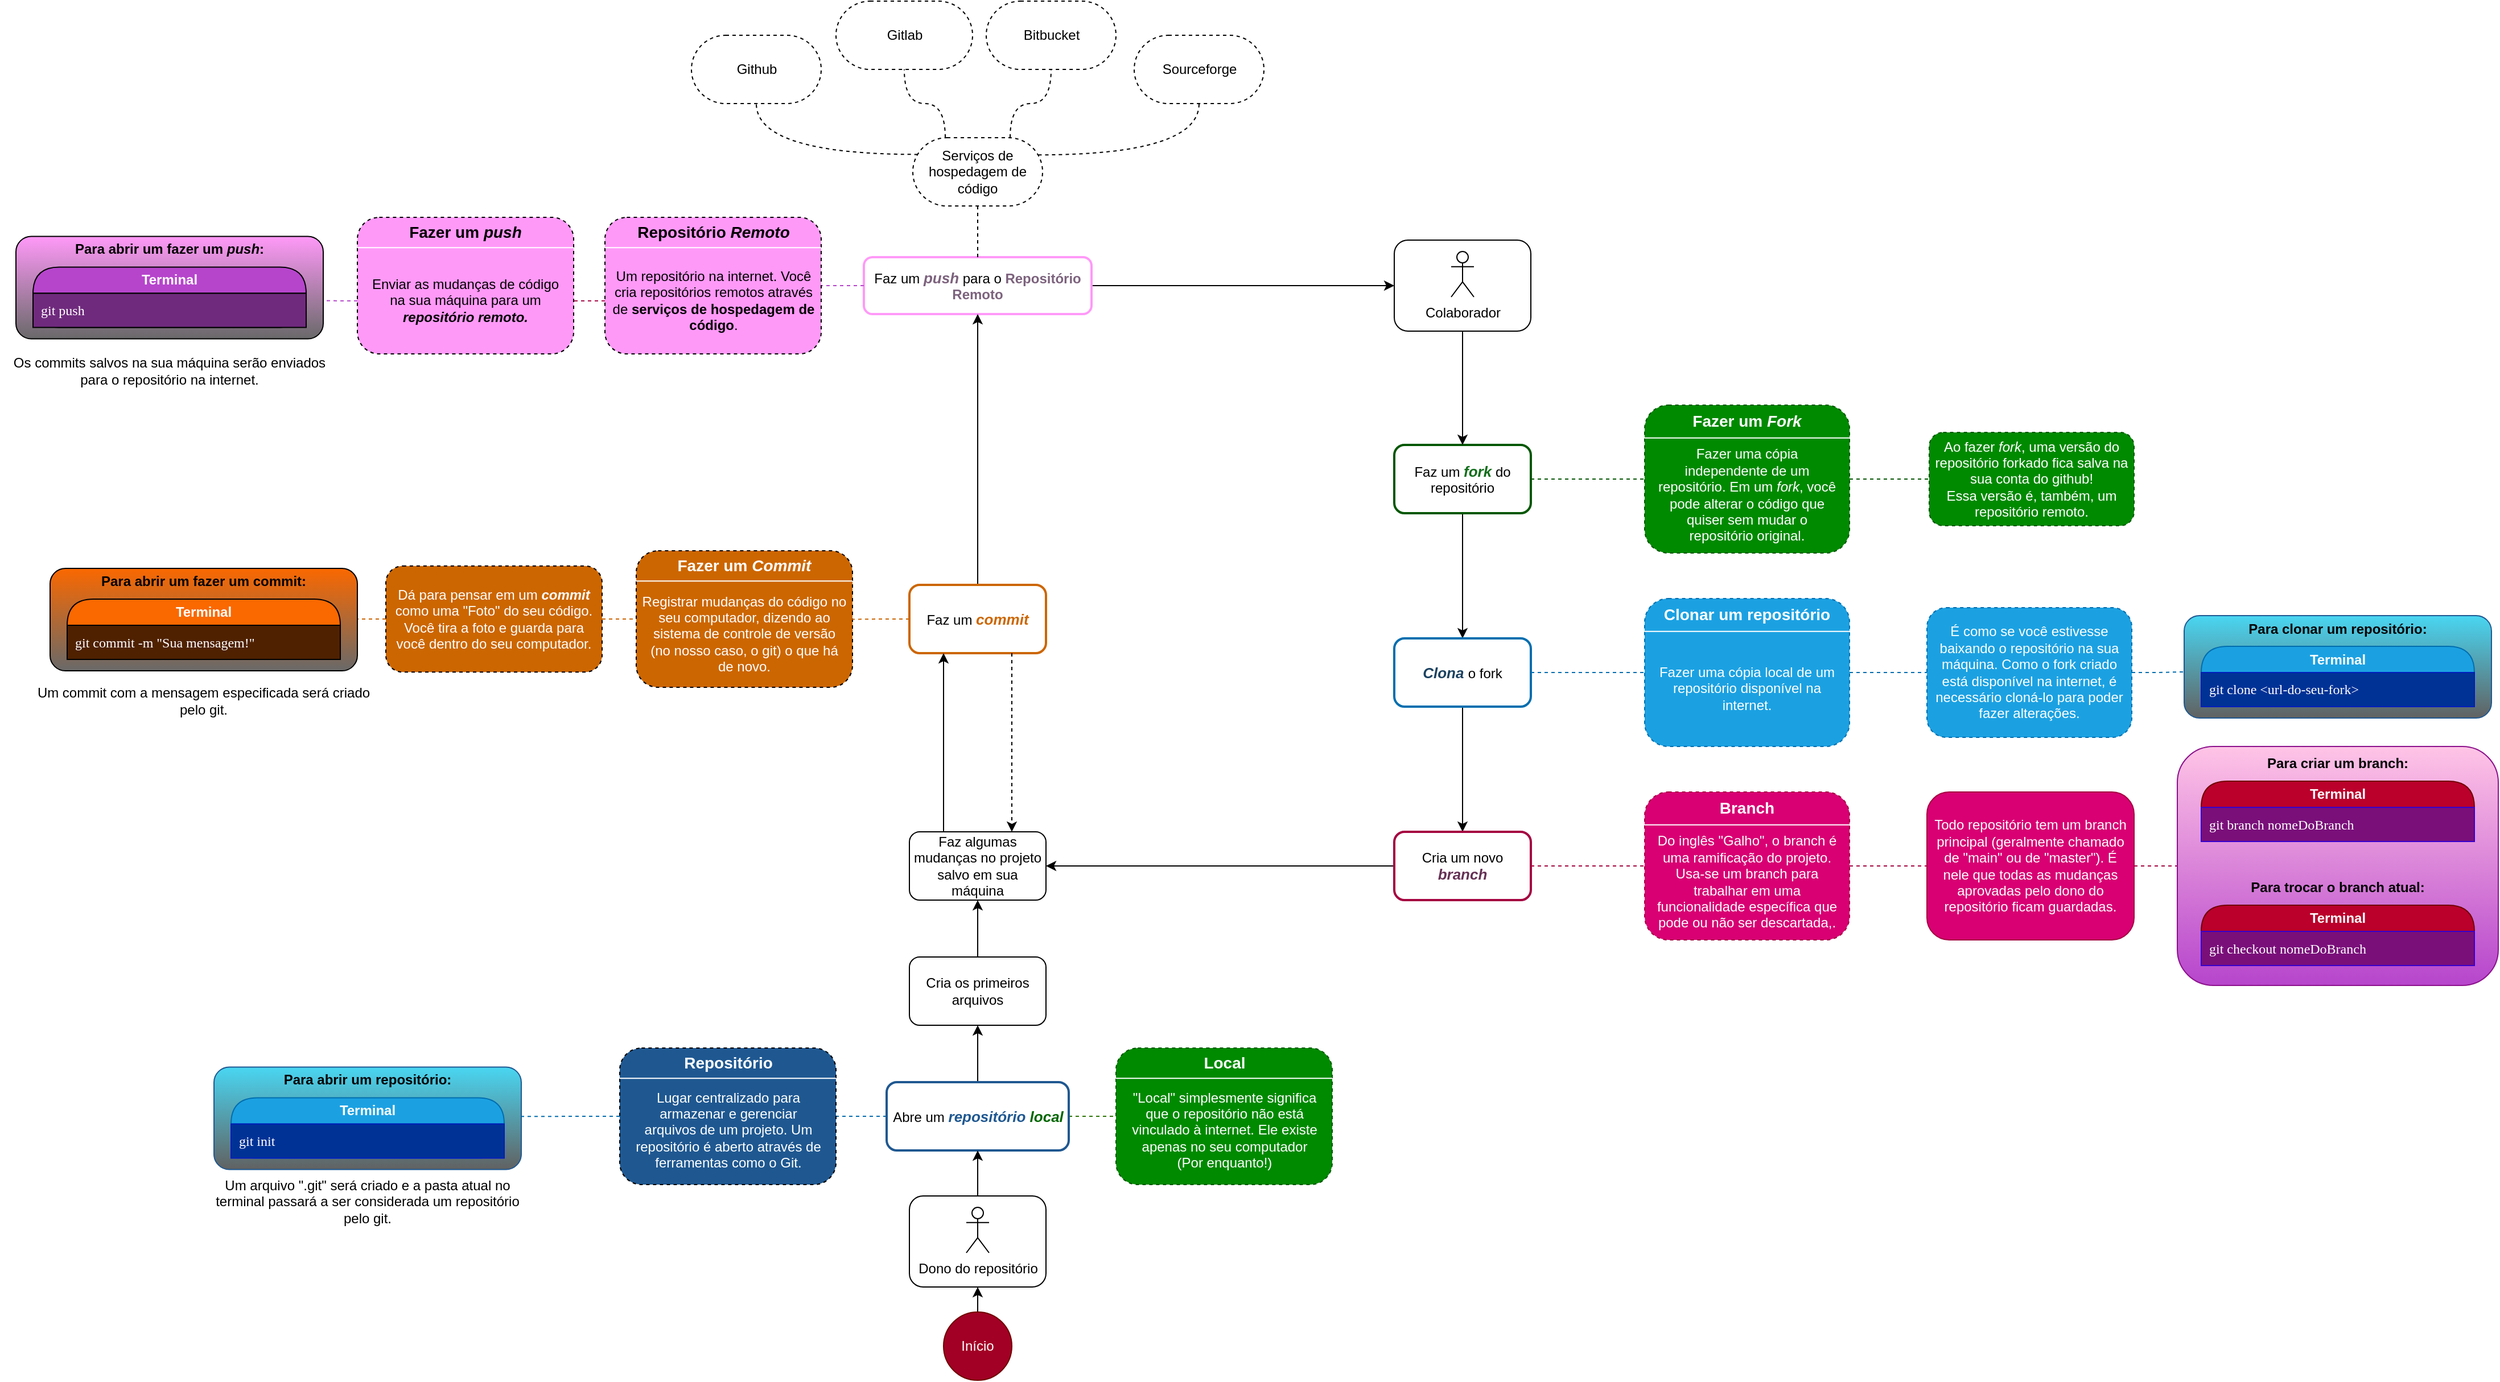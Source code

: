 <mxfile version="24.8.3">
  <diagram name="Página-1" id="87dOXasFhXahZmvE9qLV">
    <mxGraphModel dx="1853" dy="1742" grid="0" gridSize="30" guides="1" tooltips="1" connect="1" arrows="1" fold="1" page="1" pageScale="1" pageWidth="827" pageHeight="1169" math="0" shadow="0">
      <root>
        <mxCell id="0" />
        <mxCell id="1" parent="0" />
        <mxCell id="iXsLAZq5B4U-1ETLq_H_-12" style="edgeStyle=orthogonalEdgeStyle;rounded=0;orthogonalLoop=1;jettySize=auto;html=1;entryX=0.5;entryY=1;entryDx=0;entryDy=0;" parent="1" source="iXsLAZq5B4U-1ETLq_H_-8" target="iXsLAZq5B4U-1ETLq_H_-41" edge="1">
          <mxGeometry relative="1" as="geometry" />
        </mxCell>
        <mxCell id="YlnRPmCQe1JBxGMu0X0R-291" style="edgeStyle=orthogonalEdgeStyle;rounded=0;orthogonalLoop=1;jettySize=auto;html=1;exitX=1;exitY=0.5;exitDx=0;exitDy=0;entryX=0;entryY=0.5;entryDx=0;entryDy=0;dashed=1;endArrow=none;endFill=0;fillColor=#60a917;strokeColor=#2D7600;" parent="1" source="iXsLAZq5B4U-1ETLq_H_-8" target="YlnRPmCQe1JBxGMu0X0R-177" edge="1">
          <mxGeometry relative="1" as="geometry" />
        </mxCell>
        <mxCell id="YlnRPmCQe1JBxGMu0X0R-292" style="edgeStyle=orthogonalEdgeStyle;rounded=0;orthogonalLoop=1;jettySize=auto;html=1;exitX=0;exitY=0.5;exitDx=0;exitDy=0;entryX=1;entryY=0.5;entryDx=0;entryDy=0;dashed=1;endArrow=none;endFill=0;fillColor=#1ba1e2;strokeColor=#006EAF;" parent="1" source="iXsLAZq5B4U-1ETLq_H_-8" target="YlnRPmCQe1JBxGMu0X0R-134" edge="1">
          <mxGeometry relative="1" as="geometry" />
        </mxCell>
        <mxCell id="iXsLAZq5B4U-1ETLq_H_-8" value="Abre um &lt;b&gt;&lt;font style=&quot;font-size: 13px;&quot;&gt;&lt;i&gt;&lt;font color=&quot;#1f5891&quot;&gt;repositório&lt;/font&gt; &lt;font color=&quot;#006600&quot;&gt;local&lt;/font&gt;&lt;/i&gt;&lt;/font&gt;&lt;/b&gt;" style="rounded=1;whiteSpace=wrap;html=1;spacingLeft=2;spacingRight=1;strokeColor=#1F5891;strokeWidth=2;" parent="1" vertex="1">
          <mxGeometry x="735" y="890" width="160" height="60" as="geometry" />
        </mxCell>
        <mxCell id="YlnRPmCQe1JBxGMu0X0R-220" style="edgeStyle=orthogonalEdgeStyle;rounded=0;orthogonalLoop=1;jettySize=auto;html=1;exitX=1;exitY=0.5;exitDx=0;exitDy=0;entryX=0;entryY=0.5;entryDx=0;entryDy=0;" parent="1" source="iXsLAZq5B4U-1ETLq_H_-11" target="YlnRPmCQe1JBxGMu0X0R-218" edge="1">
          <mxGeometry relative="1" as="geometry" />
        </mxCell>
        <mxCell id="iXsLAZq5B4U-1ETLq_H_-11" value="Faz um &lt;b&gt;&lt;i&gt;&lt;font color=&quot;#7c627d&quot; style=&quot;font-size: 13px;&quot;&gt;push&lt;/font&gt;&lt;/i&gt;&lt;/b&gt;&amp;nbsp;para o&amp;nbsp;&lt;b&gt;&lt;font color=&quot;#7c627d&quot;&gt;Repositório Remoto&lt;/font&gt;&lt;/b&gt;" style="rounded=1;whiteSpace=wrap;html=1;strokeColor=#FF99F8;strokeWidth=2;" parent="1" vertex="1">
          <mxGeometry x="715" y="165" width="200" height="50" as="geometry" />
        </mxCell>
        <mxCell id="YlnRPmCQe1JBxGMu0X0R-287" style="edgeStyle=orthogonalEdgeStyle;rounded=0;orthogonalLoop=1;jettySize=auto;html=1;exitX=0.5;exitY=0;exitDx=0;exitDy=0;entryX=0.5;entryY=1;entryDx=0;entryDy=0;" parent="1" source="iXsLAZq5B4U-1ETLq_H_-41" target="iXsLAZq5B4U-1ETLq_H_-61" edge="1">
          <mxGeometry relative="1" as="geometry" />
        </mxCell>
        <mxCell id="iXsLAZq5B4U-1ETLq_H_-41" value="Cria os primeiros arquivos" style="rounded=1;whiteSpace=wrap;html=1;" parent="1" vertex="1">
          <mxGeometry x="755" y="780" width="120" height="60" as="geometry" />
        </mxCell>
        <mxCell id="YlnRPmCQe1JBxGMu0X0R-288" style="edgeStyle=orthogonalEdgeStyle;rounded=0;orthogonalLoop=1;jettySize=auto;html=1;exitX=0.5;exitY=0;exitDx=0;exitDy=0;entryX=0.5;entryY=1;entryDx=0;entryDy=0;" parent="1" source="iXsLAZq5B4U-1ETLq_H_-43" target="iXsLAZq5B4U-1ETLq_H_-11" edge="1">
          <mxGeometry relative="1" as="geometry" />
        </mxCell>
        <mxCell id="iXsLAZq5B4U-1ETLq_H_-43" value="Faz um &lt;b&gt;&lt;font color=&quot;#cc6600&quot; size=&quot;1&quot; style=&quot;&quot;&gt;&lt;i style=&quot;font-size: 13px;&quot;&gt;commit&lt;/i&gt;&lt;/font&gt;&lt;/b&gt;" style="rounded=1;whiteSpace=wrap;html=1;strokeColor=#CC6600;strokeWidth=2;" parent="1" vertex="1">
          <mxGeometry x="755" y="453" width="120" height="60" as="geometry" />
        </mxCell>
        <mxCell id="iXsLAZq5B4U-1ETLq_H_-44" value="" style="group;fillColor=default;align=center;strokeWidth=1;perimeterSpacing=0;rounded=0;arcSize=29;dashed=1;dashPattern=1 1;strokeColor=none;" parent="1" vertex="1" connectable="0">
          <mxGeometry x="515" y="423" width="190" height="120" as="geometry" />
        </mxCell>
        <mxCell id="iXsLAZq5B4U-1ETLq_H_-45" value="" style="rounded=1;whiteSpace=wrap;html=1;dashed=1;arcSize=16;fillColor=#CC6600;" parent="iXsLAZq5B4U-1ETLq_H_-44" vertex="1">
          <mxGeometry width="190" height="120" as="geometry" />
        </mxCell>
        <mxCell id="iXsLAZq5B4U-1ETLq_H_-46" value="&lt;font style=&quot;font-size: 14px;&quot;&gt;&lt;b&gt;Fazer um &lt;i&gt;Commit&lt;/i&gt;&lt;/b&gt;&lt;/font&gt;" style="text;html=1;align=center;verticalAlign=middle;whiteSpace=wrap;rounded=0;fontSize=9;fontStyle=0;dashed=1;dashPattern=8 8;glass=0;shadow=0;fontColor=#FFFFFF;" parent="iXsLAZq5B4U-1ETLq_H_-44" vertex="1">
          <mxGeometry width="190" height="26.667" as="geometry" />
        </mxCell>
        <mxCell id="YlnRPmCQe1JBxGMu0X0R-278" style="edgeStyle=orthogonalEdgeStyle;rounded=0;orthogonalLoop=1;jettySize=auto;html=1;exitX=0;exitY=0.5;exitDx=0;exitDy=0;" parent="iXsLAZq5B4U-1ETLq_H_-44" source="iXsLAZq5B4U-1ETLq_H_-52" edge="1">
          <mxGeometry relative="1" as="geometry">
            <mxPoint x="-0.104" y="73.403" as="targetPoint" />
          </mxGeometry>
        </mxCell>
        <mxCell id="iXsLAZq5B4U-1ETLq_H_-52" value="Registrar mudanças do código no seu computador, dizendo ao sistema de controle de versão (no nosso caso, o git) o que há de novo." style="text;html=1;align=center;verticalAlign=middle;whiteSpace=wrap;rounded=0;spacingLeft=4;spacingRight=4;fontColor=#FFFFFF;" parent="iXsLAZq5B4U-1ETLq_H_-44" vertex="1">
          <mxGeometry y="26.67" width="190" height="93.33" as="geometry" />
        </mxCell>
        <mxCell id="iXsLAZq5B4U-1ETLq_H_-55" value="" style="endArrow=none;html=1;rounded=0;exitX=0;exitY=0;exitDx=0;exitDy=0;entryX=1;entryY=0;entryDx=0;entryDy=0;strokeWidth=1;strokeColor=#FFFFFF;" parent="iXsLAZq5B4U-1ETLq_H_-44" edge="1">
          <mxGeometry width="50" height="50" relative="1" as="geometry">
            <mxPoint y="26.67" as="sourcePoint" />
            <mxPoint x="190.0" y="26.67" as="targetPoint" />
          </mxGeometry>
        </mxCell>
        <mxCell id="YlnRPmCQe1JBxGMu0X0R-285" style="edgeStyle=orthogonalEdgeStyle;rounded=0;orthogonalLoop=1;jettySize=auto;html=1;exitX=0.75;exitY=0;exitDx=0;exitDy=0;entryX=0.75;entryY=1;entryDx=0;entryDy=0;" parent="1" edge="1">
          <mxGeometry relative="1" as="geometry">
            <mxPoint x="785" y="670" as="sourcePoint" />
            <mxPoint x="785" y="513" as="targetPoint" />
          </mxGeometry>
        </mxCell>
        <mxCell id="iXsLAZq5B4U-1ETLq_H_-61" value="Faz algumas mudanças no projeto salvo em sua máquina" style="rounded=1;whiteSpace=wrap;html=1;" parent="1" vertex="1">
          <mxGeometry x="755" y="670" width="120" height="60" as="geometry" />
        </mxCell>
        <mxCell id="iXsLAZq5B4U-1ETLq_H_-64" value="" style="group;fillColor=default;align=center;strokeWidth=1;perimeterSpacing=0;rounded=0;arcSize=29;dashed=1;dashPattern=1 1;strokeColor=none;" parent="1" vertex="1" connectable="0">
          <mxGeometry x="295" y="436.33" width="190" height="93.34" as="geometry" />
        </mxCell>
        <mxCell id="iXsLAZq5B4U-1ETLq_H_-65" value="" style="rounded=1;whiteSpace=wrap;html=1;dashed=1;arcSize=16;fillColor=#CC6600;" parent="iXsLAZq5B4U-1ETLq_H_-64" vertex="1">
          <mxGeometry width="190" height="93.34" as="geometry" />
        </mxCell>
        <mxCell id="iXsLAZq5B4U-1ETLq_H_-67" value="&lt;font color=&quot;#ffffff&quot;&gt;Dá para pensar em um &lt;b&gt;&lt;i&gt;commit &lt;/i&gt;&lt;/b&gt;como uma &quot;Foto&quot; do seu código. Você tira a foto e guarda para você dentro do seu computador.&lt;/font&gt;" style="text;html=1;align=center;verticalAlign=middle;whiteSpace=wrap;rounded=0;spacingLeft=2;spacingRight=2;" parent="iXsLAZq5B4U-1ETLq_H_-64" vertex="1">
          <mxGeometry width="190" height="93.34" as="geometry" />
        </mxCell>
        <mxCell id="YlnRPmCQe1JBxGMu0X0R-6" value="" style="group;rounded=1;" parent="1" vertex="1" connectable="0">
          <mxGeometry x="755" y="990" width="120" height="80" as="geometry" />
        </mxCell>
        <mxCell id="YlnRPmCQe1JBxGMu0X0R-5" value="" style="rounded=1;whiteSpace=wrap;html=1;" parent="YlnRPmCQe1JBxGMu0X0R-6" vertex="1">
          <mxGeometry width="120" height="80" as="geometry" />
        </mxCell>
        <mxCell id="iXsLAZq5B4U-1ETLq_H_-9" value="Dono do repositório" style="shape=umlActor;verticalLabelPosition=bottom;verticalAlign=top;html=1;outlineConnect=0;" parent="YlnRPmCQe1JBxGMu0X0R-6" vertex="1">
          <mxGeometry x="50" y="10" width="20" height="40" as="geometry" />
        </mxCell>
        <mxCell id="YlnRPmCQe1JBxGMu0X0R-8" style="edgeStyle=orthogonalEdgeStyle;rounded=0;orthogonalLoop=1;jettySize=auto;html=1;exitX=0.5;exitY=0;exitDx=0;exitDy=0;entryX=0.5;entryY=1;entryDx=0;entryDy=0;" parent="1" source="YlnRPmCQe1JBxGMu0X0R-5" target="iXsLAZq5B4U-1ETLq_H_-8" edge="1">
          <mxGeometry relative="1" as="geometry" />
        </mxCell>
        <mxCell id="YlnRPmCQe1JBxGMu0X0R-34" style="edgeStyle=orthogonalEdgeStyle;rounded=0;orthogonalLoop=1;jettySize=auto;html=1;exitX=0.5;exitY=1;exitDx=0;exitDy=0;entryX=0.5;entryY=0;entryDx=0;entryDy=0;" parent="1" source="YlnRPmCQe1JBxGMu0X0R-13" target="YlnRPmCQe1JBxGMu0X0R-28" edge="1">
          <mxGeometry relative="1" as="geometry" />
        </mxCell>
        <mxCell id="YlnRPmCQe1JBxGMu0X0R-13" value="Faz um &lt;b&gt;&lt;i&gt;&lt;font color=&quot;#126e1b&quot; style=&quot;font-size: 13px;&quot;&gt;fork&lt;/font&gt;&lt;/i&gt; &lt;/b&gt;do repositório" style="rounded=1;whiteSpace=wrap;html=1;fillColor=#FFFFFF;fontColor=#000000;strokeColor=#005700;strokeWidth=2;" parent="1" vertex="1">
          <mxGeometry x="1181" y="330" width="120" height="60" as="geometry" />
        </mxCell>
        <mxCell id="YlnRPmCQe1JBxGMu0X0R-165" style="edgeStyle=orthogonalEdgeStyle;rounded=0;orthogonalLoop=1;jettySize=auto;html=1;exitX=0.5;exitY=1;exitDx=0;exitDy=0;entryX=0.5;entryY=0;entryDx=0;entryDy=0;" parent="1" source="YlnRPmCQe1JBxGMu0X0R-28" target="YlnRPmCQe1JBxGMu0X0R-164" edge="1">
          <mxGeometry relative="1" as="geometry" />
        </mxCell>
        <mxCell id="v2LdRsN3Cjsbyi1upyDz-9" style="edgeStyle=orthogonalEdgeStyle;rounded=0;orthogonalLoop=1;jettySize=auto;html=1;exitX=1;exitY=0.5;exitDx=0;exitDy=0;entryX=0;entryY=0.5;entryDx=0;entryDy=0;dashed=1;endArrow=none;endFill=0;fillColor=#1ba1e2;strokeColor=#006EAF;" edge="1" parent="1" source="YlnRPmCQe1JBxGMu0X0R-28" target="YlnRPmCQe1JBxGMu0X0R-196">
          <mxGeometry relative="1" as="geometry">
            <mxPoint x="1301" y="557" as="sourcePoint" />
          </mxGeometry>
        </mxCell>
        <mxCell id="YlnRPmCQe1JBxGMu0X0R-28" value="&lt;b&gt;&lt;font style=&quot;font-size: 13px;&quot;&gt;&lt;i&gt;&lt;font color=&quot;#1b4261&quot;&gt;Clona&lt;/font&gt; &lt;/i&gt;&lt;/font&gt;&lt;/b&gt;o fork" style="rounded=1;whiteSpace=wrap;html=1;fillColor=#FFFFFF;fontColor=#000000;strokeColor=#006EAF;strokeWidth=2;" parent="1" vertex="1">
          <mxGeometry x="1181" y="500" width="120" height="60" as="geometry" />
        </mxCell>
        <mxCell id="YlnRPmCQe1JBxGMu0X0R-49" style="rounded=0;orthogonalLoop=1;jettySize=auto;html=1;dashed=1;endArrow=none;endFill=0;exitX=0.5;exitY=0;exitDx=0;exitDy=0;entryX=0.5;entryY=1;entryDx=0;entryDy=0;" parent="1" source="iXsLAZq5B4U-1ETLq_H_-11" target="YlnRPmCQe1JBxGMu0X0R-51" edge="1">
          <mxGeometry relative="1" as="geometry">
            <mxPoint x="676" y="210" as="sourcePoint" />
            <mxPoint x="670" y="195" as="targetPoint" />
          </mxGeometry>
        </mxCell>
        <mxCell id="YlnRPmCQe1JBxGMu0X0R-76" style="rounded=0;orthogonalLoop=1;jettySize=auto;html=1;exitX=0.039;exitY=0.245;exitDx=0;exitDy=0;exitPerimeter=0;edgeStyle=orthogonalEdgeStyle;curved=1;dashed=1;endArrow=none;endFill=0;entryX=0.5;entryY=1;entryDx=0;entryDy=0;" parent="1" source="YlnRPmCQe1JBxGMu0X0R-51" target="YlnRPmCQe1JBxGMu0X0R-58" edge="1">
          <mxGeometry relative="1" as="geometry">
            <mxPoint x="655" y="33" as="targetPoint" />
          </mxGeometry>
        </mxCell>
        <mxCell id="YlnRPmCQe1JBxGMu0X0R-80" style="edgeStyle=orthogonalEdgeStyle;rounded=0;orthogonalLoop=1;jettySize=auto;html=1;exitX=0.966;exitY=0.252;exitDx=0;exitDy=0;curved=1;exitPerimeter=0;dashed=1;endArrow=none;endFill=0;entryX=0.5;entryY=1;entryDx=0;entryDy=0;" parent="1" source="YlnRPmCQe1JBxGMu0X0R-51" target="YlnRPmCQe1JBxGMu0X0R-56" edge="1">
          <mxGeometry relative="1" as="geometry">
            <mxPoint x="969.326" y="33.465" as="targetPoint" />
          </mxGeometry>
        </mxCell>
        <mxCell id="YlnRPmCQe1JBxGMu0X0R-87" style="edgeStyle=orthogonalEdgeStyle;rounded=0;orthogonalLoop=1;jettySize=auto;html=1;exitX=0.75;exitY=0;exitDx=0;exitDy=0;entryX=0.5;entryY=1;entryDx=0;entryDy=0;endArrow=none;endFill=0;dashed=1;startArrow=none;startFill=0;curved=1;" parent="1" source="YlnRPmCQe1JBxGMu0X0R-51" target="YlnRPmCQe1JBxGMu0X0R-55" edge="1">
          <mxGeometry relative="1" as="geometry" />
        </mxCell>
        <mxCell id="YlnRPmCQe1JBxGMu0X0R-88" style="edgeStyle=orthogonalEdgeStyle;rounded=0;orthogonalLoop=1;jettySize=auto;html=1;exitX=0.25;exitY=0;exitDx=0;exitDy=0;entryX=0.5;entryY=1;entryDx=0;entryDy=0;endArrow=none;endFill=0;dashed=1;startArrow=none;startFill=0;curved=1;" parent="1" source="YlnRPmCQe1JBxGMu0X0R-51" target="YlnRPmCQe1JBxGMu0X0R-57" edge="1">
          <mxGeometry relative="1" as="geometry" />
        </mxCell>
        <mxCell id="YlnRPmCQe1JBxGMu0X0R-51" value="Serviços de hospedagem de código" style="rounded=1;whiteSpace=wrap;html=1;arcSize=50;dashed=1;" parent="1" vertex="1">
          <mxGeometry x="758" y="60" width="114" height="60" as="geometry" />
        </mxCell>
        <mxCell id="YlnRPmCQe1JBxGMu0X0R-55" value="Bitbucket" style="rounded=1;whiteSpace=wrap;html=1;arcSize=50;dashed=1;" parent="1" vertex="1">
          <mxGeometry x="822.5" y="-60" width="114" height="60" as="geometry" />
        </mxCell>
        <mxCell id="YlnRPmCQe1JBxGMu0X0R-56" value="Sourceforge" style="rounded=1;whiteSpace=wrap;html=1;arcSize=50;dashed=1;" parent="1" vertex="1">
          <mxGeometry x="952.5" y="-30" width="114" height="60" as="geometry" />
        </mxCell>
        <mxCell id="YlnRPmCQe1JBxGMu0X0R-57" value="Gitlab" style="rounded=1;whiteSpace=wrap;html=1;arcSize=50;dashed=1;" parent="1" vertex="1">
          <mxGeometry x="690.5" y="-60" width="120" height="60" as="geometry" />
        </mxCell>
        <mxCell id="YlnRPmCQe1JBxGMu0X0R-58" value="Github" style="rounded=1;whiteSpace=wrap;html=1;arcSize=50;dashed=1;" parent="1" vertex="1">
          <mxGeometry x="563.5" y="-30" width="114" height="60" as="geometry" />
        </mxCell>
        <mxCell id="YlnRPmCQe1JBxGMu0X0R-103" value="" style="group;strokeColor=none;fontColor=#FFFFFF;" parent="1" vertex="1" connectable="0">
          <mxGeometry x="1401" y="295" width="180" height="130" as="geometry" />
        </mxCell>
        <mxCell id="YlnRPmCQe1JBxGMu0X0R-94" value="" style="rounded=1;whiteSpace=wrap;html=1;dashed=1;arcSize=16;align=center;fillColor=#008a00;fontColor=#FFFFFF;strokeColor=#005700;" parent="YlnRPmCQe1JBxGMu0X0R-103" vertex="1">
          <mxGeometry width="180" height="130" as="geometry" />
        </mxCell>
        <mxCell id="YlnRPmCQe1JBxGMu0X0R-97" value="" style="endArrow=none;html=1;rounded=0;exitX=0;exitY=0;exitDx=0;exitDy=0;entryX=1;entryY=0;entryDx=0;entryDy=0;strokeWidth=1;fontColor=#FFFFFF;strokeColor=#FFFFFF;" parent="YlnRPmCQe1JBxGMu0X0R-103" edge="1">
          <mxGeometry width="50" height="50" relative="1" as="geometry">
            <mxPoint y="28.892" as="sourcePoint" />
            <mxPoint x="180" y="28.892" as="targetPoint" />
          </mxGeometry>
        </mxCell>
        <mxCell id="YlnRPmCQe1JBxGMu0X0R-161" value="" style="group;fontColor=#FFFFFF;" parent="YlnRPmCQe1JBxGMu0X0R-103" vertex="1" connectable="0">
          <mxGeometry width="180" height="130" as="geometry" />
        </mxCell>
        <mxCell id="YlnRPmCQe1JBxGMu0X0R-95" value="&lt;font style=&quot;font-size: 14px;&quot;&gt;&lt;b&gt;Fazer um &lt;i&gt;Fork&lt;/i&gt;&lt;/b&gt;&lt;/font&gt;" style="text;html=1;align=center;verticalAlign=middle;whiteSpace=wrap;rounded=0;fontSize=9;fontStyle=0;dashed=1;dashPattern=8 8;glass=0;shadow=0;fontColor=#FFFFFF;" parent="YlnRPmCQe1JBxGMu0X0R-161" vertex="1">
          <mxGeometry width="180" height="28.892" as="geometry" />
        </mxCell>
        <mxCell id="YlnRPmCQe1JBxGMu0X0R-105" value="Fazer uma cópia independente de um repositório. Em um &lt;i&gt;fork&lt;/i&gt;, você pode alterar o código que quiser sem mudar o repositório original." style="text;html=1;align=center;verticalAlign=middle;whiteSpace=wrap;rounded=0;fontColor=#FFFFFF;" parent="YlnRPmCQe1JBxGMu0X0R-161" vertex="1">
          <mxGeometry x="9" y="28.892" width="162" height="101.107" as="geometry" />
        </mxCell>
        <mxCell id="YlnRPmCQe1JBxGMu0X0R-131" style="edgeStyle=orthogonalEdgeStyle;rounded=0;orthogonalLoop=1;jettySize=auto;html=1;exitX=0;exitY=0.5;exitDx=0;exitDy=0;dashed=1;endArrow=none;endFill=0;entryX=1;entryY=0.5;entryDx=0;entryDy=0;strokeColor=#CC6600;" parent="1" source="iXsLAZq5B4U-1ETLq_H_-67" target="v2LdRsN3Cjsbyi1upyDz-62" edge="1">
          <mxGeometry relative="1" as="geometry">
            <mxPoint x="390" y="585" as="targetPoint" />
          </mxGeometry>
        </mxCell>
        <mxCell id="YlnRPmCQe1JBxGMu0X0R-133" value="" style="group;fillColor=none;align=center;strokeWidth=1;perimeterSpacing=0;rounded=0;arcSize=29;dashed=1;dashPattern=1 1;strokeColor=none;fontColor=#FFFFFF;" parent="1" vertex="1" connectable="0">
          <mxGeometry x="500.5" y="860" width="190" height="120" as="geometry" />
        </mxCell>
        <mxCell id="YlnRPmCQe1JBxGMu0X0R-134" value="" style="rounded=1;whiteSpace=wrap;html=1;dashed=1;arcSize=16;fillColor=#1F5891;fontColor=#FFFFFF;" parent="YlnRPmCQe1JBxGMu0X0R-133" vertex="1">
          <mxGeometry width="190" height="120" as="geometry" />
        </mxCell>
        <mxCell id="YlnRPmCQe1JBxGMu0X0R-137" value="" style="endArrow=none;html=1;rounded=0;exitX=0;exitY=0;exitDx=0;exitDy=0;entryX=1;entryY=0;entryDx=0;entryDy=0;strokeWidth=1;fontColor=#FFFFFF;strokeColor=#FFFFFF;" parent="YlnRPmCQe1JBxGMu0X0R-133" edge="1">
          <mxGeometry width="50" height="50" relative="1" as="geometry">
            <mxPoint y="26.67" as="sourcePoint" />
            <mxPoint x="190.0" y="26.67" as="targetPoint" />
          </mxGeometry>
        </mxCell>
        <mxCell id="YlnRPmCQe1JBxGMu0X0R-141" value="" style="group;fontColor=#FFFFFF;" parent="YlnRPmCQe1JBxGMu0X0R-133" vertex="1" connectable="0">
          <mxGeometry width="190" height="120" as="geometry" />
        </mxCell>
        <mxCell id="YlnRPmCQe1JBxGMu0X0R-135" value="&lt;font style=&quot;font-size: 14px;&quot;&gt;&lt;b&gt;Repositório&lt;/b&gt;&lt;/font&gt;" style="text;html=1;align=center;verticalAlign=middle;whiteSpace=wrap;rounded=0;fontSize=9;fontStyle=0;dashed=1;dashPattern=8 8;glass=0;shadow=0;fontColor=#FFFFFF;" parent="YlnRPmCQe1JBxGMu0X0R-141" vertex="1">
          <mxGeometry width="190" height="26.667" as="geometry" />
        </mxCell>
        <mxCell id="YlnRPmCQe1JBxGMu0X0R-136" value="Lugar centralizado para armazenar e gerenciar arquivos de um projeto. Um repositório é aberto através de ferramentas como o Git." style="text;html=1;align=center;verticalAlign=middle;whiteSpace=wrap;rounded=0;spacingLeft=2;spacingRight=2;fontColor=#FFFFFF;" parent="YlnRPmCQe1JBxGMu0X0R-141" vertex="1">
          <mxGeometry x="10" y="24" width="170" height="96" as="geometry" />
        </mxCell>
        <mxCell id="YlnRPmCQe1JBxGMu0X0R-160" value="Ao fazer &lt;i&gt;fork&lt;/i&gt;, uma versão do repositório forkado fica salva na sua conta do github!&lt;div&gt;Essa versão é, também, um repositório remoto.&lt;/div&gt;" style="rounded=1;whiteSpace=wrap;html=1;dashed=1;fillColor=#008a00;fontColor=#ffffff;strokeColor=#005700;" parent="1" vertex="1">
          <mxGeometry x="1651" y="319" width="180" height="82" as="geometry" />
        </mxCell>
        <mxCell id="YlnRPmCQe1JBxGMu0X0R-163" style="edgeStyle=orthogonalEdgeStyle;rounded=0;orthogonalLoop=1;jettySize=auto;html=1;exitX=1;exitY=0.5;exitDx=0;exitDy=0;entryX=0;entryY=0.5;entryDx=0;entryDy=0;dashed=1;endArrow=none;endFill=0;fillColor=#008a00;strokeColor=#005700;" parent="1" source="YlnRPmCQe1JBxGMu0X0R-94" target="YlnRPmCQe1JBxGMu0X0R-160" edge="1">
          <mxGeometry relative="1" as="geometry" />
        </mxCell>
        <mxCell id="v2LdRsN3Cjsbyi1upyDz-38" style="edgeStyle=orthogonalEdgeStyle;rounded=0;orthogonalLoop=1;jettySize=auto;html=1;exitX=0;exitY=0.5;exitDx=0;exitDy=0;entryX=1;entryY=0.5;entryDx=0;entryDy=0;" edge="1" parent="1" source="YlnRPmCQe1JBxGMu0X0R-164" target="iXsLAZq5B4U-1ETLq_H_-61">
          <mxGeometry relative="1" as="geometry" />
        </mxCell>
        <mxCell id="YlnRPmCQe1JBxGMu0X0R-164" value="Cria um novo &lt;b&gt;&lt;i&gt;&lt;font color=&quot;#663155&quot; style=&quot;font-size: 13px;&quot;&gt;branch&lt;/font&gt;&lt;/i&gt;&lt;/b&gt;" style="rounded=1;whiteSpace=wrap;html=1;fillColor=#FFFFFF;fontColor=#000000;strokeColor=#A50040;strokeWidth=2;" parent="1" vertex="1">
          <mxGeometry x="1181" y="670" width="120" height="60" as="geometry" />
        </mxCell>
        <mxCell id="YlnRPmCQe1JBxGMu0X0R-176" value="" style="group;fillColor=none;align=center;strokeWidth=1;perimeterSpacing=0;rounded=0;arcSize=29;dashed=1;dashPattern=1 1;strokeColor=none;fontColor=#FFFFFF;" parent="1" vertex="1" connectable="0">
          <mxGeometry x="936.5" y="860" width="190" height="120" as="geometry" />
        </mxCell>
        <mxCell id="YlnRPmCQe1JBxGMu0X0R-177" value="" style="rounded=1;whiteSpace=wrap;html=1;dashed=1;arcSize=16;fillColor=#008a00;fontColor=#FFFFFF;strokeColor=#005700;" parent="YlnRPmCQe1JBxGMu0X0R-176" vertex="1">
          <mxGeometry width="190" height="120" as="geometry" />
        </mxCell>
        <mxCell id="YlnRPmCQe1JBxGMu0X0R-178" value="" style="endArrow=none;html=1;rounded=0;exitX=0;exitY=0;exitDx=0;exitDy=0;entryX=1;entryY=0;entryDx=0;entryDy=0;strokeWidth=1;strokeColor=#FFFFFF;fontColor=#FFFFFF;" parent="YlnRPmCQe1JBxGMu0X0R-176" edge="1">
          <mxGeometry width="50" height="50" relative="1" as="geometry">
            <mxPoint y="26.67" as="sourcePoint" />
            <mxPoint x="190.0" y="26.67" as="targetPoint" />
          </mxGeometry>
        </mxCell>
        <mxCell id="YlnRPmCQe1JBxGMu0X0R-179" value="" style="group;fontColor=#FFFFFF;" parent="YlnRPmCQe1JBxGMu0X0R-176" vertex="1" connectable="0">
          <mxGeometry width="190" height="120" as="geometry" />
        </mxCell>
        <mxCell id="YlnRPmCQe1JBxGMu0X0R-180" value="&lt;font style=&quot;font-size: 14px;&quot;&gt;&lt;b&gt;Local&lt;/b&gt;&lt;/font&gt;" style="text;html=1;align=center;verticalAlign=middle;whiteSpace=wrap;rounded=0;fontSize=9;fontStyle=0;dashed=1;dashPattern=8 8;glass=0;shadow=0;fontColor=#FFFFFF;" parent="YlnRPmCQe1JBxGMu0X0R-179" vertex="1">
          <mxGeometry width="190" height="26.667" as="geometry" />
        </mxCell>
        <mxCell id="YlnRPmCQe1JBxGMu0X0R-181" value="&quot;Local&quot; simplesmente significa que o repositório não está vinculado à internet. Ele existe apenas no seu computador (Por enquanto!)" style="text;html=1;align=center;verticalAlign=middle;whiteSpace=wrap;rounded=0;spacingLeft=2;spacingRight=2;fontColor=#FFFFFF;" parent="YlnRPmCQe1JBxGMu0X0R-179" vertex="1">
          <mxGeometry x="10" y="30" width="170" height="84" as="geometry" />
        </mxCell>
        <mxCell id="YlnRPmCQe1JBxGMu0X0R-195" value="" style="group;strokeColor=none;fontColor=#FFFFFF;" parent="1" vertex="1" connectable="0">
          <mxGeometry x="1401" y="465" width="180" height="130" as="geometry" />
        </mxCell>
        <mxCell id="YlnRPmCQe1JBxGMu0X0R-196" value="" style="rounded=1;whiteSpace=wrap;html=1;dashed=1;arcSize=16;align=center;fillColor=#1ba1e2;fontColor=#FFFFFF;strokeColor=#006EAF;" parent="YlnRPmCQe1JBxGMu0X0R-195" vertex="1">
          <mxGeometry width="180" height="130" as="geometry" />
        </mxCell>
        <mxCell id="YlnRPmCQe1JBxGMu0X0R-197" value="" style="endArrow=none;html=1;rounded=0;exitX=0;exitY=0;exitDx=0;exitDy=0;entryX=1;entryY=0;entryDx=0;entryDy=0;strokeWidth=1;fontColor=#FFFFFF;strokeColor=#FFFFFF;" parent="YlnRPmCQe1JBxGMu0X0R-195" edge="1">
          <mxGeometry width="50" height="50" relative="1" as="geometry">
            <mxPoint y="28.892" as="sourcePoint" />
            <mxPoint x="180" y="28.892" as="targetPoint" />
          </mxGeometry>
        </mxCell>
        <mxCell id="YlnRPmCQe1JBxGMu0X0R-198" value="" style="group;fontColor=#FFFFFF;" parent="YlnRPmCQe1JBxGMu0X0R-195" vertex="1" connectable="0">
          <mxGeometry width="180" height="130" as="geometry" />
        </mxCell>
        <mxCell id="YlnRPmCQe1JBxGMu0X0R-199" value="&lt;span style=&quot;font-size: 14px;&quot;&gt;&lt;b&gt;Clonar um repositório&lt;/b&gt;&lt;/span&gt;" style="text;html=1;align=center;verticalAlign=middle;whiteSpace=wrap;rounded=0;fontSize=9;fontStyle=0;dashed=1;dashPattern=8 8;glass=0;shadow=0;fontColor=#FFFFFF;" parent="YlnRPmCQe1JBxGMu0X0R-198" vertex="1">
          <mxGeometry width="180" height="28.892" as="geometry" />
        </mxCell>
        <mxCell id="YlnRPmCQe1JBxGMu0X0R-200" value="Fazer uma cópia local de um repositório disponível na internet." style="text;html=1;align=center;verticalAlign=middle;whiteSpace=wrap;rounded=0;fontColor=#FFFFFF;" parent="YlnRPmCQe1JBxGMu0X0R-198" vertex="1">
          <mxGeometry x="9" y="28.892" width="162" height="101.107" as="geometry" />
        </mxCell>
        <mxCell id="v2LdRsN3Cjsbyi1upyDz-22" style="edgeStyle=orthogonalEdgeStyle;rounded=0;orthogonalLoop=1;jettySize=auto;html=1;exitX=1;exitY=0.5;exitDx=0;exitDy=0;entryX=0.001;entryY=0.549;entryDx=0;entryDy=0;entryPerimeter=0;dashed=1;endArrow=none;endFill=0;fillColor=#1ba1e2;strokeColor=#006EAF;" edge="1" parent="1" source="YlnRPmCQe1JBxGMu0X0R-203" target="v2LdRsN3Cjsbyi1upyDz-21">
          <mxGeometry relative="1" as="geometry" />
        </mxCell>
        <mxCell id="YlnRPmCQe1JBxGMu0X0R-203" value="É como se você estivesse baixando o repositório na sua máquina. Como o fork criado está disponível na internet, é necessário cloná-lo para poder fazer alterações." style="rounded=1;whiteSpace=wrap;html=1;dashed=1;fillColor=#1ba1e2;fontColor=#ffffff;strokeColor=#006EAF;" parent="1" vertex="1">
          <mxGeometry x="1649" y="473" width="180" height="114" as="geometry" />
        </mxCell>
        <mxCell id="YlnRPmCQe1JBxGMu0X0R-204" style="edgeStyle=orthogonalEdgeStyle;rounded=0;orthogonalLoop=1;jettySize=auto;html=1;exitX=1;exitY=0.5;exitDx=0;exitDy=0;entryX=0;entryY=0.5;entryDx=0;entryDy=0;dashed=1;endArrow=none;endFill=0;fillColor=#1ba1e2;strokeColor=#006EAF;" parent="1" source="YlnRPmCQe1JBxGMu0X0R-196" target="YlnRPmCQe1JBxGMu0X0R-203" edge="1">
          <mxGeometry relative="1" as="geometry" />
        </mxCell>
        <mxCell id="YlnRPmCQe1JBxGMu0X0R-217" value="" style="group" parent="1" vertex="1" connectable="0">
          <mxGeometry x="1181" y="150" width="120" height="80" as="geometry" />
        </mxCell>
        <mxCell id="YlnRPmCQe1JBxGMu0X0R-218" value="" style="rounded=1;whiteSpace=wrap;html=1;" parent="YlnRPmCQe1JBxGMu0X0R-217" vertex="1">
          <mxGeometry width="120" height="80" as="geometry" />
        </mxCell>
        <mxCell id="YlnRPmCQe1JBxGMu0X0R-219" value="Colaborador" style="shape=umlActor;verticalLabelPosition=bottom;verticalAlign=top;html=1;outlineConnect=0;" parent="YlnRPmCQe1JBxGMu0X0R-217" vertex="1">
          <mxGeometry x="50" y="10" width="20" height="40" as="geometry" />
        </mxCell>
        <mxCell id="YlnRPmCQe1JBxGMu0X0R-221" style="edgeStyle=orthogonalEdgeStyle;rounded=0;orthogonalLoop=1;jettySize=auto;html=1;exitX=0.5;exitY=1;exitDx=0;exitDy=0;entryX=0.5;entryY=0;entryDx=0;entryDy=0;" parent="1" source="YlnRPmCQe1JBxGMu0X0R-218" target="YlnRPmCQe1JBxGMu0X0R-13" edge="1">
          <mxGeometry relative="1" as="geometry" />
        </mxCell>
        <mxCell id="YlnRPmCQe1JBxGMu0X0R-227" style="rounded=0;orthogonalLoop=1;jettySize=auto;html=1;exitX=1;exitY=0.5;exitDx=0;exitDy=0;entryX=0;entryY=0.5;entryDx=0;entryDy=0;dashed=1;endArrow=none;endFill=0;fillColor=#008a00;strokeColor=#005700;edgeStyle=orthogonalEdgeStyle;" parent="1" source="YlnRPmCQe1JBxGMu0X0R-13" target="YlnRPmCQe1JBxGMu0X0R-94" edge="1">
          <mxGeometry relative="1" as="geometry" />
        </mxCell>
        <mxCell id="YlnRPmCQe1JBxGMu0X0R-228" value="" style="group;strokeColor=none;fontColor=#FFFFFF;" parent="1" vertex="1" connectable="0">
          <mxGeometry x="1401" y="635" width="180" height="130" as="geometry" />
        </mxCell>
        <mxCell id="YlnRPmCQe1JBxGMu0X0R-229" value="" style="rounded=1;whiteSpace=wrap;html=1;dashed=1;arcSize=16;align=center;fillColor=#d80073;fontColor=#ffffff;strokeColor=#A50040;" parent="YlnRPmCQe1JBxGMu0X0R-228" vertex="1">
          <mxGeometry width="180" height="130" as="geometry" />
        </mxCell>
        <mxCell id="YlnRPmCQe1JBxGMu0X0R-230" value="" style="endArrow=none;html=1;rounded=0;exitX=0;exitY=0;exitDx=0;exitDy=0;entryX=1;entryY=0;entryDx=0;entryDy=0;strokeWidth=1;fontColor=#FFFFFF;strokeColor=#FFFFFF;" parent="YlnRPmCQe1JBxGMu0X0R-228" edge="1">
          <mxGeometry width="50" height="50" relative="1" as="geometry">
            <mxPoint y="28.892" as="sourcePoint" />
            <mxPoint x="180" y="28.892" as="targetPoint" />
          </mxGeometry>
        </mxCell>
        <mxCell id="YlnRPmCQe1JBxGMu0X0R-231" value="" style="group;fontColor=#FFFFFF;" parent="YlnRPmCQe1JBxGMu0X0R-228" vertex="1" connectable="0">
          <mxGeometry width="180" height="130" as="geometry" />
        </mxCell>
        <mxCell id="YlnRPmCQe1JBxGMu0X0R-232" value="&lt;span style=&quot;font-size: 14px;&quot;&gt;&lt;b&gt;Branch&lt;/b&gt;&lt;/span&gt;" style="text;html=1;align=center;verticalAlign=middle;whiteSpace=wrap;rounded=0;fontSize=9;fontStyle=0;dashed=1;dashPattern=8 8;glass=0;shadow=0;fontColor=#FFFFFF;" parent="YlnRPmCQe1JBxGMu0X0R-231" vertex="1">
          <mxGeometry width="180" height="28.892" as="geometry" />
        </mxCell>
        <mxCell id="YlnRPmCQe1JBxGMu0X0R-233" value="Do inglês &quot;Galho&quot;, o branch é uma ramificação do projeto. Usa-se um branch para trabalhar em uma funcionalidade específica que pode ou não ser descartada,." style="text;html=1;align=center;verticalAlign=middle;whiteSpace=wrap;rounded=0;fontColor=#FFFFFF;" parent="YlnRPmCQe1JBxGMu0X0R-231" vertex="1">
          <mxGeometry x="9" y="28.892" width="162" height="101.107" as="geometry" />
        </mxCell>
        <mxCell id="YlnRPmCQe1JBxGMu0X0R-236" style="edgeStyle=orthogonalEdgeStyle;rounded=0;orthogonalLoop=1;jettySize=auto;html=1;exitX=1;exitY=0.5;exitDx=0;exitDy=0;entryX=0;entryY=0.5;entryDx=0;entryDy=0;dashed=1;endArrow=none;endFill=0;fillColor=#d80073;strokeColor=#A50040;" parent="1" source="YlnRPmCQe1JBxGMu0X0R-164" target="YlnRPmCQe1JBxGMu0X0R-229" edge="1">
          <mxGeometry relative="1" as="geometry">
            <mxPoint x="1300.0" y="830" as="sourcePoint" />
          </mxGeometry>
        </mxCell>
        <mxCell id="YlnRPmCQe1JBxGMu0X0R-272" style="edgeStyle=orthogonalEdgeStyle;rounded=0;orthogonalLoop=1;jettySize=auto;html=1;exitX=1;exitY=0.5;exitDx=0;exitDy=0;entryX=0;entryY=0.5;entryDx=0;entryDy=0;dashed=1;endArrow=none;endFill=0;fillColor=#d80073;strokeColor=#A50040;" parent="1" source="YlnRPmCQe1JBxGMu0X0R-238" target="YlnRPmCQe1JBxGMu0X0R-269" edge="1">
          <mxGeometry relative="1" as="geometry" />
        </mxCell>
        <mxCell id="YlnRPmCQe1JBxGMu0X0R-238" value="Todo repositório tem um branch principal (geralmente chamado de &quot;main&quot; ou de &quot;master&quot;). É nele que todas as mudanças aprovadas pelo dono do repositório ficam guardadas." style="rounded=1;whiteSpace=wrap;html=1;fillColor=#d80073;fontColor=#ffffff;strokeColor=#A50040;spacingLeft=2;spacingRight=2;" parent="1" vertex="1">
          <mxGeometry x="1649" y="635" width="182" height="130" as="geometry" />
        </mxCell>
        <mxCell id="YlnRPmCQe1JBxGMu0X0R-253" style="edgeStyle=orthogonalEdgeStyle;rounded=0;orthogonalLoop=1;jettySize=auto;html=1;exitX=0.5;exitY=0;exitDx=0;exitDy=0;entryX=0.5;entryY=1;entryDx=0;entryDy=0;" parent="1" source="YlnRPmCQe1JBxGMu0X0R-252" target="YlnRPmCQe1JBxGMu0X0R-5" edge="1">
          <mxGeometry relative="1" as="geometry" />
        </mxCell>
        <mxCell id="YlnRPmCQe1JBxGMu0X0R-252" value="Início" style="ellipse;whiteSpace=wrap;html=1;aspect=fixed;fillColor=#a20025;fontColor=#ffffff;strokeColor=#6F0000;" parent="1" vertex="1">
          <mxGeometry x="785" y="1092" width="60" height="60" as="geometry" />
        </mxCell>
        <mxCell id="YlnRPmCQe1JBxGMu0X0R-271" value="" style="group;rotation=90;" parent="1" vertex="1" connectable="0">
          <mxGeometry x="1860" y="595" width="300" height="210" as="geometry" />
        </mxCell>
        <mxCell id="YlnRPmCQe1JBxGMu0X0R-269" value="" style="rounded=1;whiteSpace=wrap;html=1;fillColor=#B645CC;strokeColor=#8C118C;gradientColor=#FFC4E6;gradientDirection=north;" parent="YlnRPmCQe1JBxGMu0X0R-271" vertex="1">
          <mxGeometry x="9" width="282" height="210" as="geometry" />
        </mxCell>
        <mxCell id="YlnRPmCQe1JBxGMu0X0R-255" value="" style="group;rounded=0;arcSize=4;" parent="YlnRPmCQe1JBxGMu0X0R-271" vertex="1" connectable="0">
          <mxGeometry x="30" width="240" height="83.5" as="geometry" />
        </mxCell>
        <mxCell id="YlnRPmCQe1JBxGMu0X0R-256" value="Terminal" style="swimlane;whiteSpace=wrap;html=1;fillColor=#BA002B;movable=1;resizable=1;rotatable=1;deletable=1;editable=1;locked=0;connectable=1;fontColor=#ffffff;strokeColor=#6F0000;rounded=1;arcSize=50;" parent="YlnRPmCQe1JBxGMu0X0R-255" vertex="1">
          <mxGeometry y="30.5" width="240" height="53" as="geometry">
            <mxRectangle x="330" y="355" width="90" height="30" as="alternateBounds" />
          </mxGeometry>
        </mxCell>
        <mxCell id="YlnRPmCQe1JBxGMu0X0R-257" value="&lt;font face=&quot;Lucida Console&quot;&gt;git branch nomeDoBranch&lt;/font&gt;" style="text;html=1;align=left;verticalAlign=middle;resizable=1;points=[];autosize=1;strokeColor=#3700CC;fillColor=#7A0F7A;movable=1;rotatable=1;deletable=1;editable=1;locked=0;connectable=1;fontColor=#ffffff;expand=1;spacingLeft=5;" parent="YlnRPmCQe1JBxGMu0X0R-256" vertex="1">
          <mxGeometry y="23" width="240" height="30" as="geometry" />
        </mxCell>
        <mxCell id="YlnRPmCQe1JBxGMu0X0R-258" value="&lt;font face=&quot;Helvetica&quot;&gt;Para criar um branch:&lt;/font&gt;" style="text;html=1;align=center;verticalAlign=middle;whiteSpace=wrap;rounded=0;fontStyle=1" parent="YlnRPmCQe1JBxGMu0X0R-255" vertex="1">
          <mxGeometry width="240" height="30" as="geometry" />
        </mxCell>
        <mxCell id="YlnRPmCQe1JBxGMu0X0R-259" value="" style="group" parent="YlnRPmCQe1JBxGMu0X0R-271" vertex="1" connectable="0">
          <mxGeometry x="30" y="109" width="240" height="83.5" as="geometry" />
        </mxCell>
        <mxCell id="YlnRPmCQe1JBxGMu0X0R-260" value="Terminal" style="swimlane;whiteSpace=wrap;html=1;fillColor=#BA002B;movable=1;resizable=1;rotatable=1;deletable=1;editable=1;locked=0;connectable=1;fontColor=#ffffff;strokeColor=#6F0000;rounded=1;arcSize=50;" parent="YlnRPmCQe1JBxGMu0X0R-259" vertex="1">
          <mxGeometry y="30.5" width="240" height="53" as="geometry">
            <mxRectangle x="330" y="355" width="90" height="30" as="alternateBounds" />
          </mxGeometry>
        </mxCell>
        <mxCell id="YlnRPmCQe1JBxGMu0X0R-261" value="&lt;font face=&quot;Lucida Console&quot;&gt;git checkout nomeDoBranch&lt;/font&gt;" style="text;html=1;align=left;verticalAlign=middle;resizable=1;points=[];autosize=1;strokeColor=#3700CC;fillColor=#7A0F7A;movable=1;rotatable=1;deletable=1;editable=1;locked=0;connectable=1;fontColor=#ffffff;expand=1;spacingLeft=5;" parent="YlnRPmCQe1JBxGMu0X0R-260" vertex="1">
          <mxGeometry y="23" width="240" height="30" as="geometry" />
        </mxCell>
        <mxCell id="YlnRPmCQe1JBxGMu0X0R-262" value="&lt;font face=&quot;Helvetica&quot;&gt;Para trocar o branch atual:&lt;/font&gt;" style="text;html=1;align=center;verticalAlign=middle;whiteSpace=wrap;rounded=0;fontStyle=1" parent="YlnRPmCQe1JBxGMu0X0R-259" vertex="1">
          <mxGeometry width="240" height="30" as="geometry" />
        </mxCell>
        <mxCell id="YlnRPmCQe1JBxGMu0X0R-275" style="edgeStyle=orthogonalEdgeStyle;rounded=0;orthogonalLoop=1;jettySize=auto;html=1;exitX=0;exitY=0.5;exitDx=0;exitDy=0;entryX=0.998;entryY=0.36;entryDx=0;entryDy=0;entryPerimeter=0;strokeColor=#CC6600;dashed=1;endArrow=none;endFill=0;" parent="1" source="iXsLAZq5B4U-1ETLq_H_-43" target="iXsLAZq5B4U-1ETLq_H_-52" edge="1">
          <mxGeometry relative="1" as="geometry" />
        </mxCell>
        <mxCell id="YlnRPmCQe1JBxGMu0X0R-280" style="edgeStyle=orthogonalEdgeStyle;rounded=0;orthogonalLoop=1;jettySize=auto;html=1;exitX=1;exitY=0.5;exitDx=0;exitDy=0;entryX=-0.005;entryY=0.367;entryDx=0;entryDy=0;entryPerimeter=0;dashed=1;endArrow=none;endFill=0;strokeColor=#CC6600;" parent="1" source="iXsLAZq5B4U-1ETLq_H_-67" target="iXsLAZq5B4U-1ETLq_H_-52" edge="1">
          <mxGeometry relative="1" as="geometry" />
        </mxCell>
        <mxCell id="v2LdRsN3Cjsbyi1upyDz-7" style="edgeStyle=orthogonalEdgeStyle;rounded=0;orthogonalLoop=1;jettySize=auto;html=1;exitX=1;exitY=0.5;exitDx=0;exitDy=0;entryX=0;entryY=0.5;entryDx=0;entryDy=0;dashed=1;endArrow=none;endFill=0;fillColor=#d80073;strokeColor=#A50040;" edge="1" parent="1" source="YlnRPmCQe1JBxGMu0X0R-229" target="YlnRPmCQe1JBxGMu0X0R-238">
          <mxGeometry relative="1" as="geometry" />
        </mxCell>
        <mxCell id="v2LdRsN3Cjsbyi1upyDz-25" value="" style="group" vertex="1" connectable="0" parent="1">
          <mxGeometry x="1875" y="476.5" width="270" height="93.5" as="geometry" />
        </mxCell>
        <mxCell id="v2LdRsN3Cjsbyi1upyDz-21" value="" style="rounded=1;whiteSpace=wrap;html=1;fillColor=#616161;strokeColor=#1F5891;gradientColor=#49D6F2;gradientDirection=north;" vertex="1" parent="v2LdRsN3Cjsbyi1upyDz-25">
          <mxGeometry y="3.5" width="270" height="90" as="geometry" />
        </mxCell>
        <mxCell id="YlnRPmCQe1JBxGMu0X0R-249" value="" style="group" parent="v2LdRsN3Cjsbyi1upyDz-25" vertex="1" connectable="0">
          <mxGeometry x="15" width="240" height="83.5" as="geometry" />
        </mxCell>
        <mxCell id="YlnRPmCQe1JBxGMu0X0R-207" value="Terminal" style="swimlane;whiteSpace=wrap;html=1;fillColor=#1ba1e2;movable=1;resizable=1;rotatable=1;deletable=1;editable=1;locked=0;connectable=1;fontColor=#ffffff;strokeColor=#006EAF;rounded=1;arcSize=50;" parent="YlnRPmCQe1JBxGMu0X0R-249" vertex="1">
          <mxGeometry y="30.5" width="240" height="53" as="geometry">
            <mxRectangle y="30.5" width="90" height="30" as="alternateBounds" />
          </mxGeometry>
        </mxCell>
        <mxCell id="YlnRPmCQe1JBxGMu0X0R-208" value="&lt;font face=&quot;Lucida Console&quot;&gt;git clone &amp;lt;url-do-seu-fork&amp;gt;&lt;/font&gt;" style="text;html=1;align=left;verticalAlign=middle;resizable=1;points=[];autosize=1;strokeColor=#001DBC;fillColor=#003296;movable=1;rotatable=1;deletable=1;editable=1;locked=0;connectable=1;fontColor=#ffffff;spacingLeft=5;" parent="YlnRPmCQe1JBxGMu0X0R-207" vertex="1">
          <mxGeometry y="23" width="240" height="30" as="geometry" />
        </mxCell>
        <mxCell id="YlnRPmCQe1JBxGMu0X0R-247" value="&lt;font face=&quot;Helvetica&quot;&gt;Para clonar um repositório:&lt;/font&gt;" style="text;html=1;align=center;verticalAlign=middle;whiteSpace=wrap;rounded=0;fontStyle=1" parent="YlnRPmCQe1JBxGMu0X0R-249" vertex="1">
          <mxGeometry width="240" height="30" as="geometry" />
        </mxCell>
        <mxCell id="v2LdRsN3Cjsbyi1upyDz-26" value="" style="group" vertex="1" connectable="0" parent="1">
          <mxGeometry x="144" y="873.25" width="270" height="93.5" as="geometry" />
        </mxCell>
        <mxCell id="v2LdRsN3Cjsbyi1upyDz-27" value="" style="rounded=1;whiteSpace=wrap;html=1;fillColor=#616161;strokeColor=#1F5891;gradientColor=#49D6F2;gradientDirection=north;" vertex="1" parent="v2LdRsN3Cjsbyi1upyDz-26">
          <mxGeometry y="3.5" width="270" height="90" as="geometry" />
        </mxCell>
        <mxCell id="v2LdRsN3Cjsbyi1upyDz-28" value="" style="group" vertex="1" connectable="0" parent="v2LdRsN3Cjsbyi1upyDz-26">
          <mxGeometry x="15" width="240" height="83.5" as="geometry" />
        </mxCell>
        <mxCell id="v2LdRsN3Cjsbyi1upyDz-29" value="Terminal" style="swimlane;whiteSpace=wrap;html=1;fillColor=#1ba1e2;movable=1;resizable=1;rotatable=1;deletable=1;editable=1;locked=0;connectable=1;fontColor=#ffffff;strokeColor=#006EAF;rounded=1;arcSize=50;" vertex="1" parent="v2LdRsN3Cjsbyi1upyDz-28">
          <mxGeometry y="30.5" width="240" height="53" as="geometry">
            <mxRectangle y="30.5" width="90" height="30" as="alternateBounds" />
          </mxGeometry>
        </mxCell>
        <mxCell id="v2LdRsN3Cjsbyi1upyDz-30" value="&lt;font face=&quot;Lucida Console&quot;&gt;git init&lt;/font&gt;" style="text;html=1;align=left;verticalAlign=middle;resizable=1;points=[];autosize=1;strokeColor=#001DBC;fillColor=#003296;movable=1;rotatable=1;deletable=1;editable=1;locked=0;connectable=1;fontColor=#ffffff;spacingLeft=5;" vertex="1" parent="v2LdRsN3Cjsbyi1upyDz-29">
          <mxGeometry y="23" width="240" height="30" as="geometry" />
        </mxCell>
        <mxCell id="v2LdRsN3Cjsbyi1upyDz-31" value="&lt;font face=&quot;Helvetica&quot;&gt;Para abrir um repositório:&lt;/font&gt;" style="text;html=1;align=center;verticalAlign=middle;whiteSpace=wrap;rounded=0;fontStyle=1" vertex="1" parent="v2LdRsN3Cjsbyi1upyDz-28">
          <mxGeometry width="240" height="30" as="geometry" />
        </mxCell>
        <mxCell id="v2LdRsN3Cjsbyi1upyDz-32" value="Um arquivo &quot;.git&quot; será criado e a pasta atual no terminal passará a ser considerada um repositório pelo git." style="text;html=1;align=center;verticalAlign=middle;whiteSpace=wrap;rounded=0;" vertex="1" parent="1">
          <mxGeometry x="138" y="966.75" width="282" height="56.5" as="geometry" />
        </mxCell>
        <mxCell id="v2LdRsN3Cjsbyi1upyDz-35" style="edgeStyle=orthogonalEdgeStyle;rounded=0;orthogonalLoop=1;jettySize=auto;html=1;exitX=0;exitY=0.5;exitDx=0;exitDy=0;entryX=1.001;entryY=0.482;entryDx=0;entryDy=0;entryPerimeter=0;dashed=1;endArrow=none;endFill=0;fillColor=#1ba1e2;strokeColor=#006EAF;" edge="1" parent="1" source="YlnRPmCQe1JBxGMu0X0R-134" target="v2LdRsN3Cjsbyi1upyDz-27">
          <mxGeometry relative="1" as="geometry">
            <Array as="points">
              <mxPoint x="414" y="920" />
            </Array>
          </mxGeometry>
        </mxCell>
        <mxCell id="v2LdRsN3Cjsbyi1upyDz-40" style="edgeStyle=orthogonalEdgeStyle;rounded=0;orthogonalLoop=1;jettySize=auto;html=1;exitX=0.75;exitY=0;exitDx=0;exitDy=0;entryX=0.75;entryY=1;entryDx=0;entryDy=0;dashed=1;" edge="1" parent="1">
          <mxGeometry relative="1" as="geometry">
            <mxPoint x="845" y="513" as="sourcePoint" />
            <mxPoint x="845" y="670" as="targetPoint" />
          </mxGeometry>
        </mxCell>
        <mxCell id="v2LdRsN3Cjsbyi1upyDz-44" value="" style="group;fillColor=default;align=center;strokeWidth=1;perimeterSpacing=0;rounded=0;arcSize=29;dashed=1;dashPattern=1 1;strokeColor=none;" vertex="1" connectable="0" parent="1">
          <mxGeometry x="487.5" y="130" width="190" height="120" as="geometry" />
        </mxCell>
        <mxCell id="v2LdRsN3Cjsbyi1upyDz-45" value="" style="rounded=1;whiteSpace=wrap;html=1;dashed=1;arcSize=16;fillColor=#FF99F8;" vertex="1" parent="v2LdRsN3Cjsbyi1upyDz-44">
          <mxGeometry width="190" height="120" as="geometry" />
        </mxCell>
        <mxCell id="v2LdRsN3Cjsbyi1upyDz-46" value="&lt;font color=&quot;#000000&quot;&gt;&lt;span style=&quot;font-size: 14px;&quot;&gt;&lt;b&gt;Repositório &lt;i&gt;Remoto&lt;/i&gt;&lt;/b&gt;&lt;/span&gt;&lt;/font&gt;" style="text;html=1;align=center;verticalAlign=middle;whiteSpace=wrap;rounded=0;fontSize=9;fontStyle=0;dashed=1;dashPattern=8 8;glass=0;shadow=0;fontColor=#FFFFFF;" vertex="1" parent="v2LdRsN3Cjsbyi1upyDz-44">
          <mxGeometry width="190" height="26.667" as="geometry" />
        </mxCell>
        <mxCell id="v2LdRsN3Cjsbyi1upyDz-47" style="edgeStyle=orthogonalEdgeStyle;rounded=0;orthogonalLoop=1;jettySize=auto;html=1;exitX=0;exitY=0.5;exitDx=0;exitDy=0;" edge="1" parent="v2LdRsN3Cjsbyi1upyDz-44" source="v2LdRsN3Cjsbyi1upyDz-48">
          <mxGeometry relative="1" as="geometry">
            <mxPoint x="-0.104" y="73.403" as="targetPoint" />
          </mxGeometry>
        </mxCell>
        <mxCell id="v2LdRsN3Cjsbyi1upyDz-48" value="&lt;font color=&quot;#000000&quot;&gt;Um repositório na internet. Você cria repositórios remotos através de &lt;b&gt;serviços de hospedagem de código&lt;/b&gt;.&lt;/font&gt;" style="text;html=1;align=center;verticalAlign=middle;whiteSpace=wrap;rounded=0;spacingLeft=4;spacingRight=4;fontColor=#FFFFFF;" vertex="1" parent="v2LdRsN3Cjsbyi1upyDz-44">
          <mxGeometry y="26.67" width="190" height="93.33" as="geometry" />
        </mxCell>
        <mxCell id="v2LdRsN3Cjsbyi1upyDz-49" value="" style="endArrow=none;html=1;rounded=0;exitX=0;exitY=0;exitDx=0;exitDy=0;entryX=1;entryY=0;entryDx=0;entryDy=0;strokeWidth=1;strokeColor=#FFFFFF;" edge="1" parent="v2LdRsN3Cjsbyi1upyDz-44">
          <mxGeometry width="50" height="50" relative="1" as="geometry">
            <mxPoint y="26.67" as="sourcePoint" />
            <mxPoint x="190.0" y="26.67" as="targetPoint" />
          </mxGeometry>
        </mxCell>
        <mxCell id="v2LdRsN3Cjsbyi1upyDz-53" style="edgeStyle=orthogonalEdgeStyle;rounded=0;orthogonalLoop=1;jettySize=auto;html=1;exitX=0;exitY=0.5;exitDx=0;exitDy=0;entryX=1.003;entryY=0.357;entryDx=0;entryDy=0;entryPerimeter=0;dashed=1;endArrow=none;endFill=0;strokeColor=#B645CC;" edge="1" parent="1" source="iXsLAZq5B4U-1ETLq_H_-11" target="v2LdRsN3Cjsbyi1upyDz-48">
          <mxGeometry relative="1" as="geometry" />
        </mxCell>
        <mxCell id="v2LdRsN3Cjsbyi1upyDz-54" value="" style="group;fillColor=default;align=center;strokeWidth=1;perimeterSpacing=0;rounded=0;arcSize=29;dashed=1;dashPattern=1 1;strokeColor=none;" vertex="1" connectable="0" parent="1">
          <mxGeometry x="270" y="130" width="190" height="120" as="geometry" />
        </mxCell>
        <mxCell id="v2LdRsN3Cjsbyi1upyDz-55" value="" style="rounded=1;whiteSpace=wrap;html=1;dashed=1;arcSize=16;fillColor=#FF99F8;" vertex="1" parent="v2LdRsN3Cjsbyi1upyDz-54">
          <mxGeometry width="190" height="120" as="geometry" />
        </mxCell>
        <mxCell id="v2LdRsN3Cjsbyi1upyDz-56" value="&lt;font color=&quot;#000000&quot;&gt;&lt;span style=&quot;font-size: 14px;&quot;&gt;&lt;b&gt;Fazer um &lt;i&gt;push&lt;/i&gt;&lt;/b&gt;&lt;/span&gt;&lt;/font&gt;" style="text;html=1;align=center;verticalAlign=middle;whiteSpace=wrap;rounded=0;fontSize=9;fontStyle=0;dashed=1;dashPattern=8 8;glass=0;shadow=0;fontColor=#FFFFFF;" vertex="1" parent="v2LdRsN3Cjsbyi1upyDz-54">
          <mxGeometry width="190" height="26.667" as="geometry" />
        </mxCell>
        <mxCell id="v2LdRsN3Cjsbyi1upyDz-57" style="edgeStyle=orthogonalEdgeStyle;rounded=0;orthogonalLoop=1;jettySize=auto;html=1;exitX=0;exitY=0.5;exitDx=0;exitDy=0;" edge="1" parent="v2LdRsN3Cjsbyi1upyDz-54" source="v2LdRsN3Cjsbyi1upyDz-58">
          <mxGeometry relative="1" as="geometry">
            <mxPoint x="-0.104" y="73.403" as="targetPoint" />
          </mxGeometry>
        </mxCell>
        <mxCell id="v2LdRsN3Cjsbyi1upyDz-58" value="&lt;font color=&quot;#000000&quot;&gt;Enviar as mudanças de código na sua máquina para um &lt;b&gt;&lt;i&gt;repositório remoto.&lt;/i&gt;&lt;/b&gt;&lt;/font&gt;" style="text;html=1;align=center;verticalAlign=middle;whiteSpace=wrap;rounded=0;spacingLeft=4;spacingRight=4;fontColor=#FFFFFF;" vertex="1" parent="v2LdRsN3Cjsbyi1upyDz-54">
          <mxGeometry y="26.67" width="190" height="93.33" as="geometry" />
        </mxCell>
        <mxCell id="v2LdRsN3Cjsbyi1upyDz-59" value="" style="endArrow=none;html=1;rounded=0;exitX=0;exitY=0;exitDx=0;exitDy=0;entryX=1;entryY=0;entryDx=0;entryDy=0;strokeWidth=1;strokeColor=#FFFFFF;" edge="1" parent="v2LdRsN3Cjsbyi1upyDz-54">
          <mxGeometry width="50" height="50" relative="1" as="geometry">
            <mxPoint y="26.67" as="sourcePoint" />
            <mxPoint x="190.0" y="26.67" as="targetPoint" />
          </mxGeometry>
        </mxCell>
        <mxCell id="v2LdRsN3Cjsbyi1upyDz-60" style="edgeStyle=orthogonalEdgeStyle;rounded=0;orthogonalLoop=1;jettySize=auto;html=1;exitX=0;exitY=0.5;exitDx=0;exitDy=0;entryX=1;entryY=0.5;entryDx=0;entryDy=0;dashed=1;endArrow=none;endFill=0;fillColor=#d80073;strokeColor=#A50040;" edge="1" parent="1" source="v2LdRsN3Cjsbyi1upyDz-48" target="v2LdRsN3Cjsbyi1upyDz-58">
          <mxGeometry relative="1" as="geometry" />
        </mxCell>
        <mxCell id="v2LdRsN3Cjsbyi1upyDz-61" value="" style="group" vertex="1" connectable="0" parent="1">
          <mxGeometry y="435" width="270" height="93.5" as="geometry" />
        </mxCell>
        <mxCell id="v2LdRsN3Cjsbyi1upyDz-62" value="" style="rounded=1;whiteSpace=wrap;html=1;fillColor=#FA6800;strokeColor=default;gradientDirection=south;fontColor=#000000;gradientColor=#696969;" vertex="1" parent="v2LdRsN3Cjsbyi1upyDz-61">
          <mxGeometry y="3.5" width="270" height="90" as="geometry" />
        </mxCell>
        <mxCell id="v2LdRsN3Cjsbyi1upyDz-63" value="" style="group" vertex="1" connectable="0" parent="v2LdRsN3Cjsbyi1upyDz-61">
          <mxGeometry x="15" width="240" height="83.5" as="geometry" />
        </mxCell>
        <mxCell id="v2LdRsN3Cjsbyi1upyDz-64" value="Terminal" style="swimlane;whiteSpace=wrap;html=1;fillColor=#FA6800;movable=1;resizable=1;rotatable=1;deletable=1;editable=1;locked=0;connectable=1;fontColor=#ffffff;strokeColor=default;rounded=1;arcSize=50;" vertex="1" parent="v2LdRsN3Cjsbyi1upyDz-63">
          <mxGeometry y="30.5" width="240" height="53" as="geometry">
            <mxRectangle y="30.5" width="90" height="30" as="alternateBounds" />
          </mxGeometry>
        </mxCell>
        <mxCell id="v2LdRsN3Cjsbyi1upyDz-65" value="&lt;font face=&quot;Lucida Console&quot;&gt;git commit -m &quot;Sua mensagem!&quot;&lt;/font&gt;" style="text;html=1;align=left;verticalAlign=middle;resizable=1;points=[];autosize=1;strokeColor=default;fillColor=#4F2100;movable=1;rotatable=1;deletable=1;editable=1;locked=0;connectable=1;fontColor=#ffffff;spacingLeft=5;" vertex="1" parent="v2LdRsN3Cjsbyi1upyDz-64">
          <mxGeometry y="23" width="240" height="30" as="geometry" />
        </mxCell>
        <mxCell id="v2LdRsN3Cjsbyi1upyDz-66" value="&lt;font face=&quot;Helvetica&quot;&gt;Para abrir um fazer um commit:&lt;/font&gt;" style="text;html=1;align=center;verticalAlign=middle;whiteSpace=wrap;rounded=0;fontStyle=1" vertex="1" parent="v2LdRsN3Cjsbyi1upyDz-63">
          <mxGeometry width="240" height="30" as="geometry" />
        </mxCell>
        <mxCell id="v2LdRsN3Cjsbyi1upyDz-68" value="Um commit com a mensagem especificada será criado pelo git." style="text;html=1;align=center;verticalAlign=middle;whiteSpace=wrap;rounded=0;" vertex="1" parent="1">
          <mxGeometry x="-15" y="540" width="300" height="30" as="geometry" />
        </mxCell>
        <mxCell id="v2LdRsN3Cjsbyi1upyDz-69" value="" style="group" vertex="1" connectable="0" parent="1">
          <mxGeometry x="-30" y="143.25" width="270" height="93.5" as="geometry" />
        </mxCell>
        <mxCell id="v2LdRsN3Cjsbyi1upyDz-70" value="" style="rounded=1;whiteSpace=wrap;html=1;fillColor=#FF99F8;strokeColor=default;gradientDirection=south;fontColor=#000000;gradientColor=#696969;" vertex="1" parent="v2LdRsN3Cjsbyi1upyDz-69">
          <mxGeometry y="3.5" width="270" height="90" as="geometry" />
        </mxCell>
        <mxCell id="v2LdRsN3Cjsbyi1upyDz-71" value="" style="group" vertex="1" connectable="0" parent="v2LdRsN3Cjsbyi1upyDz-69">
          <mxGeometry x="15" width="240" height="83.5" as="geometry" />
        </mxCell>
        <mxCell id="v2LdRsN3Cjsbyi1upyDz-72" value="Terminal" style="swimlane;whiteSpace=wrap;html=1;fillColor=#B645CC;movable=1;resizable=1;rotatable=1;deletable=1;editable=1;locked=0;connectable=1;fontColor=#ffffff;strokeColor=default;rounded=1;arcSize=50;" vertex="1" parent="v2LdRsN3Cjsbyi1upyDz-71">
          <mxGeometry y="30.5" width="240" height="53" as="geometry">
            <mxRectangle y="30.5" width="90" height="30" as="alternateBounds" />
          </mxGeometry>
        </mxCell>
        <mxCell id="v2LdRsN3Cjsbyi1upyDz-73" value="&lt;font face=&quot;Lucida Console&quot;&gt;git push&lt;/font&gt;" style="text;html=1;align=left;verticalAlign=middle;resizable=1;points=[];autosize=1;strokeColor=default;fillColor=#6F2A7D;movable=1;rotatable=1;deletable=1;editable=1;locked=0;connectable=1;fontColor=#ffffff;spacingLeft=5;" vertex="1" parent="v2LdRsN3Cjsbyi1upyDz-72">
          <mxGeometry y="23" width="240" height="30" as="geometry" />
        </mxCell>
        <mxCell id="v2LdRsN3Cjsbyi1upyDz-74" value="&lt;font face=&quot;Helvetica&quot;&gt;Para abrir um fazer um &lt;i style=&quot;&quot;&gt;push&lt;/i&gt;:&lt;/font&gt;" style="text;html=1;align=center;verticalAlign=middle;whiteSpace=wrap;rounded=0;fontStyle=1" vertex="1" parent="v2LdRsN3Cjsbyi1upyDz-71">
          <mxGeometry width="240" height="30" as="geometry" />
        </mxCell>
        <mxCell id="v2LdRsN3Cjsbyi1upyDz-76" style="edgeStyle=orthogonalEdgeStyle;rounded=0;orthogonalLoop=1;jettySize=auto;html=1;exitX=0;exitY=0.5;exitDx=0;exitDy=0;entryX=1;entryY=0.63;entryDx=0;entryDy=0;entryPerimeter=0;dashed=1;endArrow=none;endFill=0;fillColor=#fa6800;strokeColor=#B645CC;" edge="1" parent="1" source="v2LdRsN3Cjsbyi1upyDz-58" target="v2LdRsN3Cjsbyi1upyDz-70">
          <mxGeometry relative="1" as="geometry" />
        </mxCell>
        <mxCell id="v2LdRsN3Cjsbyi1upyDz-78" value="Os commits salvos na sua máquina serão enviados para o repositório na internet." style="text;html=1;align=center;verticalAlign=middle;whiteSpace=wrap;rounded=0;" vertex="1" parent="1">
          <mxGeometry x="-44" y="250" width="298" height="30" as="geometry" />
        </mxCell>
      </root>
    </mxGraphModel>
  </diagram>
</mxfile>
